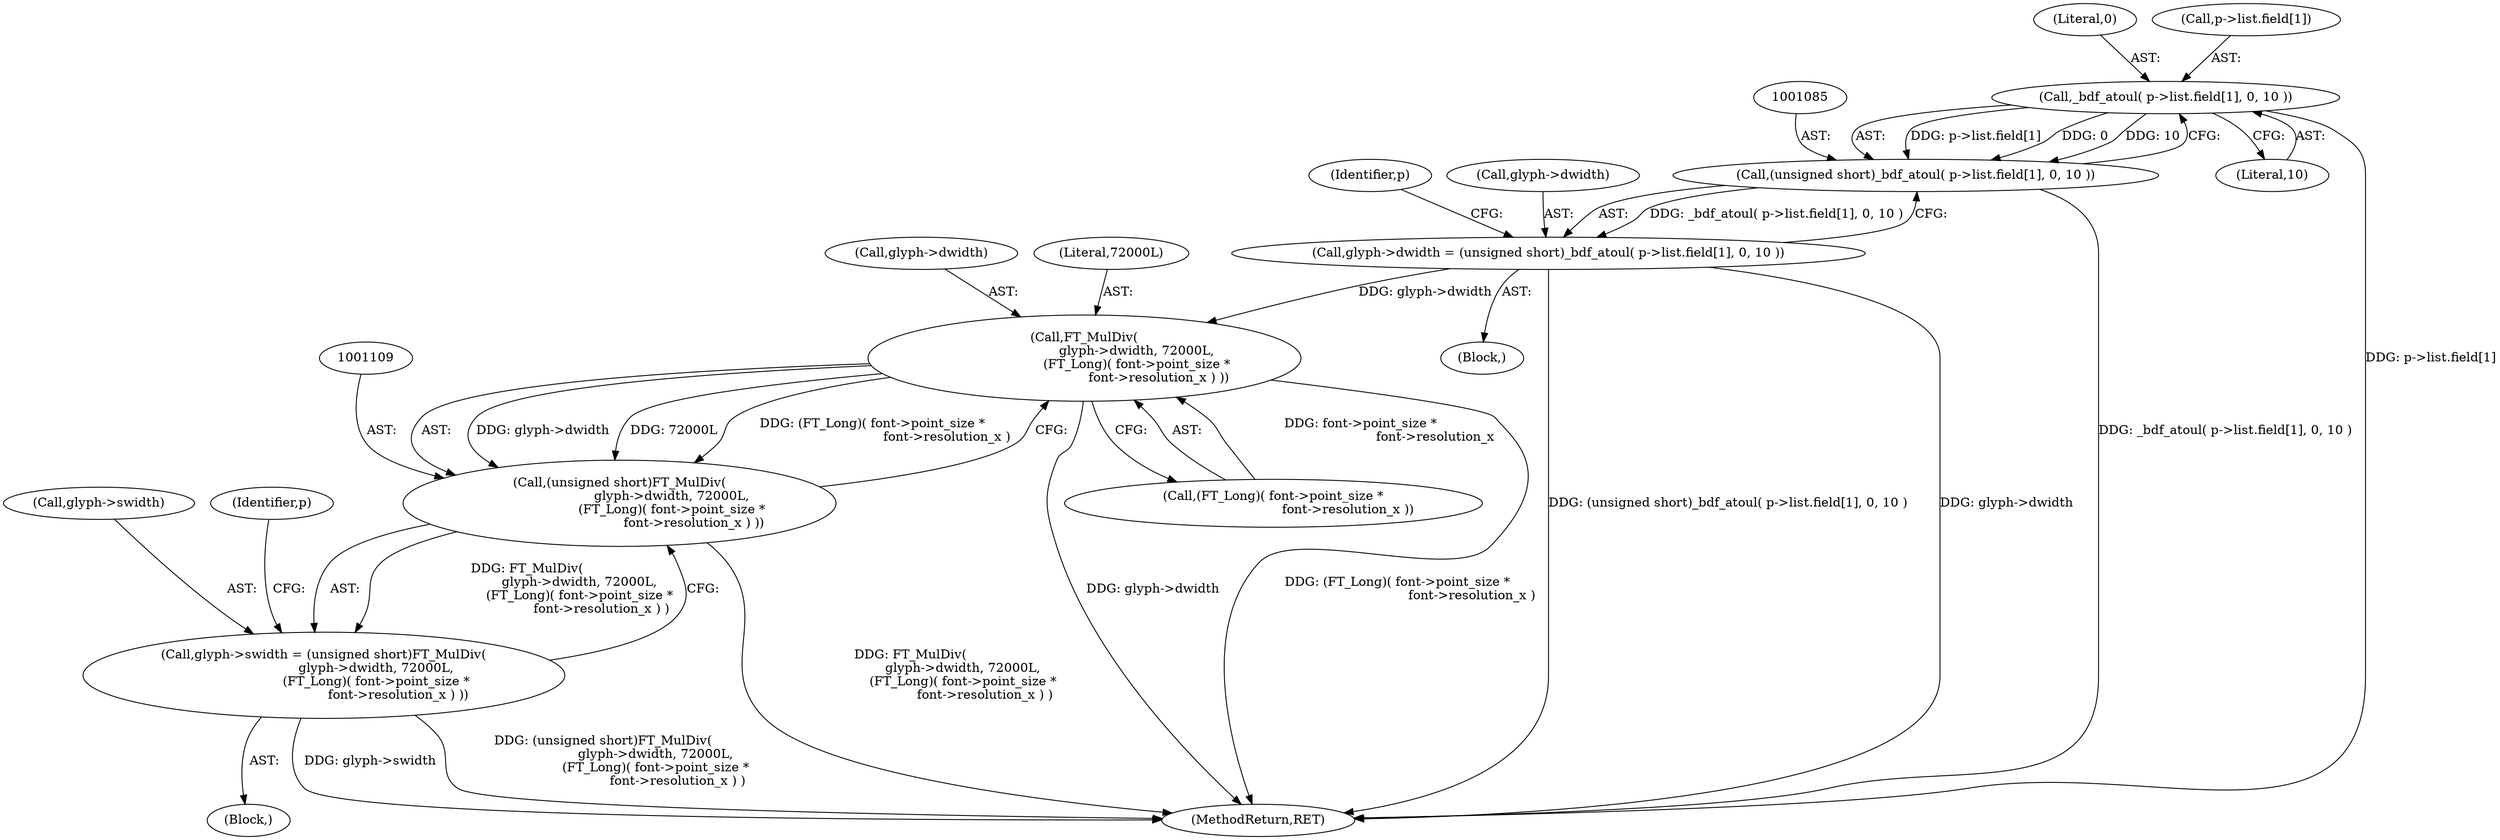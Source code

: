 digraph "0_savannah_7f2e4f4f553f6836be7683f66226afac3fa979b8@array" {
"1001086" [label="(Call,_bdf_atoul( p->list.field[1], 0, 10 ))"];
"1001084" [label="(Call,(unsigned short)_bdf_atoul( p->list.field[1], 0, 10 ))"];
"1001080" [label="(Call,glyph->dwidth = (unsigned short)_bdf_atoul( p->list.field[1], 0, 10 ))"];
"1001110" [label="(Call,FT_MulDiv(\n                          glyph->dwidth, 72000L,\n                          (FT_Long)( font->point_size *\n                                     font->resolution_x ) ))"];
"1001108" [label="(Call,(unsigned short)FT_MulDiv(\n                          glyph->dwidth, 72000L,\n                          (FT_Long)( font->point_size *\n                                     font->resolution_x ) ))"];
"1001104" [label="(Call,glyph->swidth = (unsigned short)FT_MulDiv(\n                          glyph->dwidth, 72000L,\n                          (FT_Long)( font->point_size *\n                                     font->resolution_x ) ))"];
"1001100" [label="(Identifier,p)"];
"1001084" [label="(Call,(unsigned short)_bdf_atoul( p->list.field[1], 0, 10 ))"];
"1001056" [label="(Block,)"];
"1001111" [label="(Call,glyph->dwidth)"];
"1001115" [label="(Call,(FT_Long)( font->point_size *\n                                     font->resolution_x ))"];
"1001080" [label="(Call,glyph->dwidth = (unsigned short)_bdf_atoul( p->list.field[1], 0, 10 ))"];
"1001095" [label="(Literal,10)"];
"1001114" [label="(Literal,72000L)"];
"1001094" [label="(Literal,0)"];
"1001108" [label="(Call,(unsigned short)FT_MulDiv(\n                          glyph->dwidth, 72000L,\n                          (FT_Long)( font->point_size *\n                                     font->resolution_x ) ))"];
"1001103" [label="(Block,)"];
"1001105" [label="(Call,glyph->swidth)"];
"1001087" [label="(Call,p->list.field[1])"];
"1001104" [label="(Call,glyph->swidth = (unsigned short)FT_MulDiv(\n                          glyph->dwidth, 72000L,\n                          (FT_Long)( font->point_size *\n                                     font->resolution_x ) ))"];
"1001562" [label="(MethodReturn,RET)"];
"1001081" [label="(Call,glyph->dwidth)"];
"1001110" [label="(Call,FT_MulDiv(\n                          glyph->dwidth, 72000L,\n                          (FT_Long)( font->point_size *\n                                     font->resolution_x ) ))"];
"1001126" [label="(Identifier,p)"];
"1001086" [label="(Call,_bdf_atoul( p->list.field[1], 0, 10 ))"];
"1001086" -> "1001084"  [label="AST: "];
"1001086" -> "1001095"  [label="CFG: "];
"1001087" -> "1001086"  [label="AST: "];
"1001094" -> "1001086"  [label="AST: "];
"1001095" -> "1001086"  [label="AST: "];
"1001084" -> "1001086"  [label="CFG: "];
"1001086" -> "1001562"  [label="DDG: p->list.field[1]"];
"1001086" -> "1001084"  [label="DDG: p->list.field[1]"];
"1001086" -> "1001084"  [label="DDG: 0"];
"1001086" -> "1001084"  [label="DDG: 10"];
"1001084" -> "1001080"  [label="AST: "];
"1001085" -> "1001084"  [label="AST: "];
"1001080" -> "1001084"  [label="CFG: "];
"1001084" -> "1001562"  [label="DDG: _bdf_atoul( p->list.field[1], 0, 10 )"];
"1001084" -> "1001080"  [label="DDG: _bdf_atoul( p->list.field[1], 0, 10 )"];
"1001080" -> "1001056"  [label="AST: "];
"1001081" -> "1001080"  [label="AST: "];
"1001100" -> "1001080"  [label="CFG: "];
"1001080" -> "1001562"  [label="DDG: (unsigned short)_bdf_atoul( p->list.field[1], 0, 10 )"];
"1001080" -> "1001562"  [label="DDG: glyph->dwidth"];
"1001080" -> "1001110"  [label="DDG: glyph->dwidth"];
"1001110" -> "1001108"  [label="AST: "];
"1001110" -> "1001115"  [label="CFG: "];
"1001111" -> "1001110"  [label="AST: "];
"1001114" -> "1001110"  [label="AST: "];
"1001115" -> "1001110"  [label="AST: "];
"1001108" -> "1001110"  [label="CFG: "];
"1001110" -> "1001562"  [label="DDG: glyph->dwidth"];
"1001110" -> "1001562"  [label="DDG: (FT_Long)( font->point_size *\n                                     font->resolution_x )"];
"1001110" -> "1001108"  [label="DDG: glyph->dwidth"];
"1001110" -> "1001108"  [label="DDG: 72000L"];
"1001110" -> "1001108"  [label="DDG: (FT_Long)( font->point_size *\n                                     font->resolution_x )"];
"1001115" -> "1001110"  [label="DDG: font->point_size *\n                                     font->resolution_x"];
"1001108" -> "1001104"  [label="AST: "];
"1001109" -> "1001108"  [label="AST: "];
"1001104" -> "1001108"  [label="CFG: "];
"1001108" -> "1001562"  [label="DDG: FT_MulDiv(\n                          glyph->dwidth, 72000L,\n                          (FT_Long)( font->point_size *\n                                     font->resolution_x ) )"];
"1001108" -> "1001104"  [label="DDG: FT_MulDiv(\n                          glyph->dwidth, 72000L,\n                          (FT_Long)( font->point_size *\n                                     font->resolution_x ) )"];
"1001104" -> "1001103"  [label="AST: "];
"1001105" -> "1001104"  [label="AST: "];
"1001126" -> "1001104"  [label="CFG: "];
"1001104" -> "1001562"  [label="DDG: glyph->swidth"];
"1001104" -> "1001562"  [label="DDG: (unsigned short)FT_MulDiv(\n                          glyph->dwidth, 72000L,\n                          (FT_Long)( font->point_size *\n                                     font->resolution_x ) )"];
}

